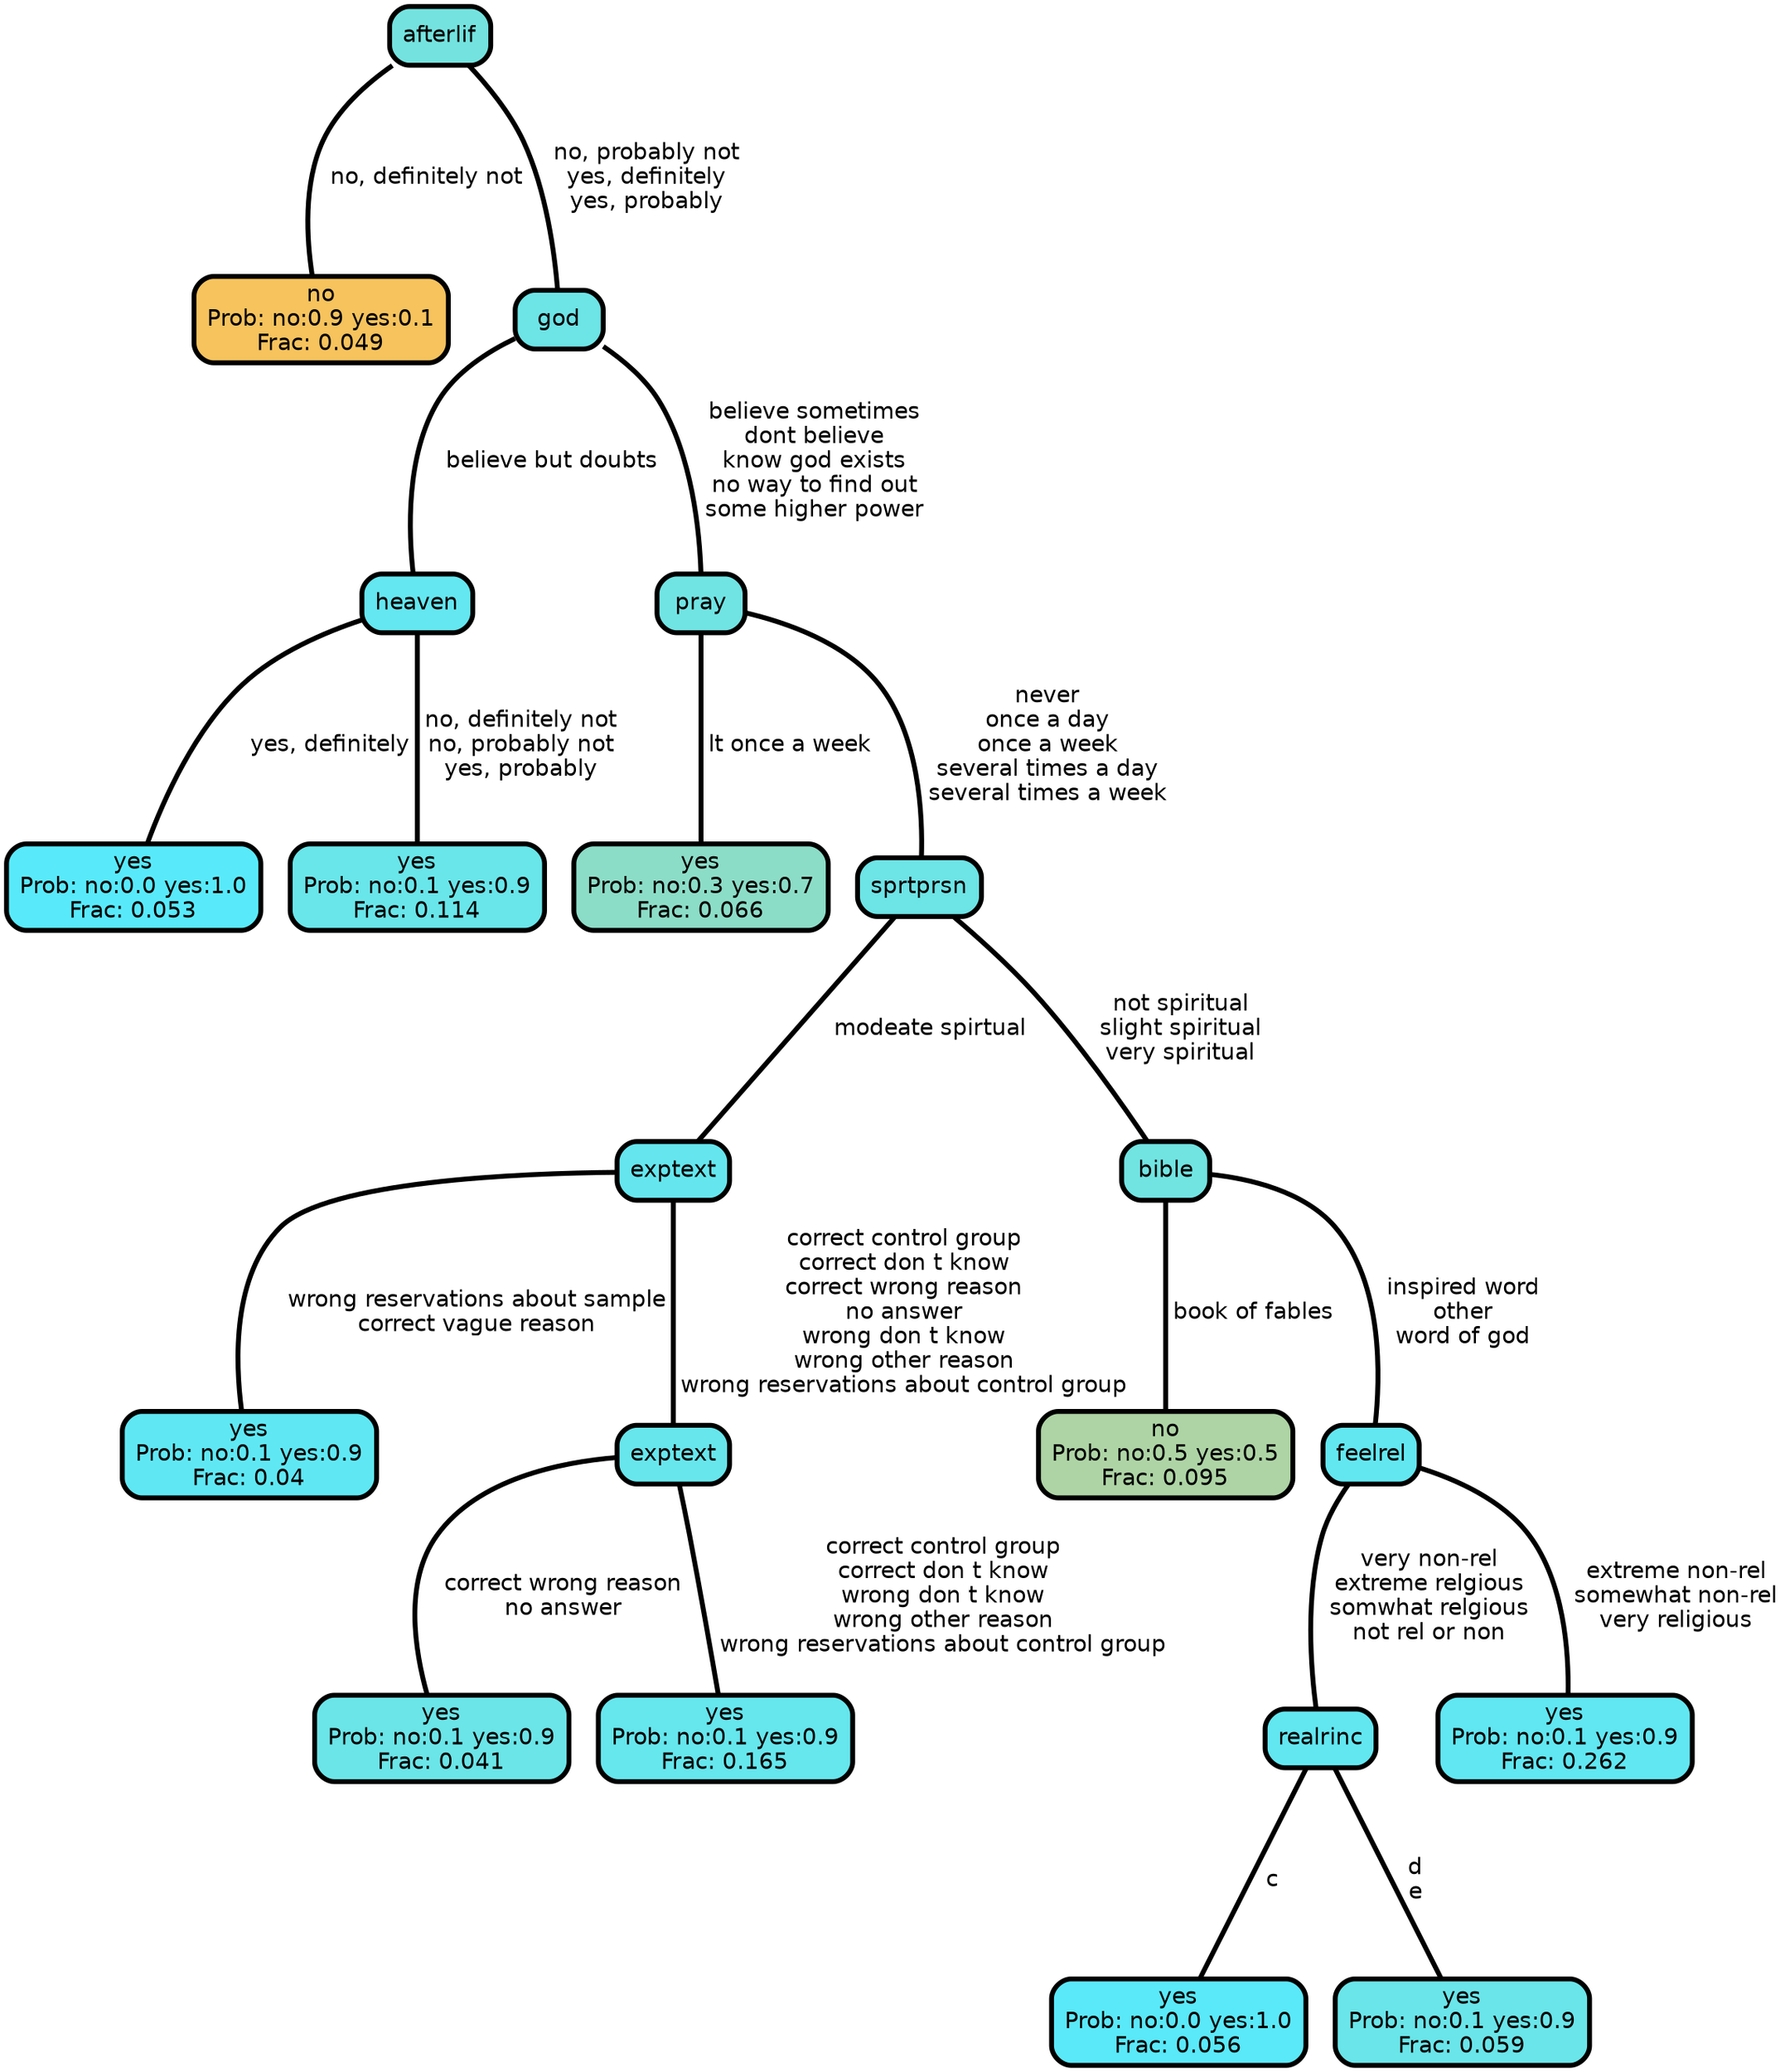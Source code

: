 graph Tree {
node [shape=box, style="filled, rounded",color="black",penwidth="3",fontcolor="black",                 fontname=helvetica] ;
graph [ranksep="0 equally", splines=straight,                 bgcolor=transparent, dpi=200] ;
edge [fontname=helvetica, color=black] ;
0 [label="no
Prob: no:0.9 yes:0.1
Frac: 0.049", fillcolor="#f6c35d"] ;
1 [label="afterlif", fillcolor="#74e3df"] ;
2 [label="yes
Prob: no:0.0 yes:1.0
Frac: 0.053", fillcolor="#58eafb"] ;
3 [label="heaven", fillcolor="#64e7f0"] ;
4 [label="yes
Prob: no:0.1 yes:0.9
Frac: 0.114", fillcolor="#69e6ea"] ;
5 [label="god", fillcolor="#6de4e6"] ;
6 [label="yes
Prob: no:0.3 yes:0.7
Frac: 0.066", fillcolor="#8cddc7"] ;
7 [label="pray", fillcolor="#70e4e3"] ;
8 [label="yes
Prob: no:0.1 yes:0.9
Frac: 0.04", fillcolor="#5fe8f4"] ;
9 [label="exptext", fillcolor="#65e6ee"] ;
10 [label="yes
Prob: no:0.1 yes:0.9
Frac: 0.041", fillcolor="#6be5e8"] ;
11 [label="exptext", fillcolor="#67e6ec"] ;
12 [label="yes
Prob: no:0.1 yes:0.9
Frac: 0.165", fillcolor="#66e6ed"] ;
13 [label="sprtprsn", fillcolor="#6de4e6"] ;
14 [label="no
Prob: no:0.5 yes:0.5
Frac: 0.095", fillcolor="#aed4a5"] ;
15 [label="bible", fillcolor="#71e4e2"] ;
16 [label="yes
Prob: no:0.0 yes:1.0
Frac: 0.056", fillcolor="#5ae9f9"] ;
17 [label="realrinc", fillcolor="#62e7f1"] ;
18 [label="yes
Prob: no:0.1 yes:0.9
Frac: 0.059", fillcolor="#6ae5e9"] ;
19 [label="feelrel", fillcolor="#62e7f1"] ;
20 [label="yes
Prob: no:0.1 yes:0.9
Frac: 0.262", fillcolor="#61e7f2"] ;
1 -- 0 [label=" no, definitely not",penwidth=3] ;
1 -- 5 [label=" no, probably not\n yes, definitely\n yes, probably",penwidth=3] ;
3 -- 2 [label=" yes, definitely",penwidth=3] ;
3 -- 4 [label=" no, definitely not\n no, probably not\n yes, probably",penwidth=3] ;
5 -- 3 [label=" believe but doubts",penwidth=3] ;
5 -- 7 [label=" believe sometimes\n dont believe\n know god exists\n no way to find out\n some higher power",penwidth=3] ;
7 -- 6 [label=" lt once a week",penwidth=3] ;
7 -- 13 [label=" never\n once a day\n once a week\n several times a day\n several times a week",penwidth=3] ;
9 -- 8 [label=" wrong reservations about sample\n correct vague reason",penwidth=3] ;
9 -- 11 [label=" correct control group\n correct don t know\n correct wrong reason\n no answer\n wrong don t know\n wrong other reason\n wrong reservations about control group",penwidth=3] ;
11 -- 10 [label=" correct wrong reason\n no answer",penwidth=3] ;
11 -- 12 [label=" correct control group\n correct don t know\n wrong don t know\n wrong other reason\n wrong reservations about control group",penwidth=3] ;
13 -- 9 [label=" modeate spirtual",penwidth=3] ;
13 -- 15 [label=" not spiritual\n slight spiritual\n very spiritual",penwidth=3] ;
15 -- 14 [label=" book of fables",penwidth=3] ;
15 -- 19 [label=" inspired word\n other\n word of god",penwidth=3] ;
17 -- 16 [label=" c",penwidth=3] ;
17 -- 18 [label=" d\n e",penwidth=3] ;
19 -- 17 [label=" very non-rel\n extreme relgious\n somwhat relgious\n not rel or non",penwidth=3] ;
19 -- 20 [label=" extreme non-rel\n somewhat non-rel\n very religious",penwidth=3] ;
{rank = same;}}